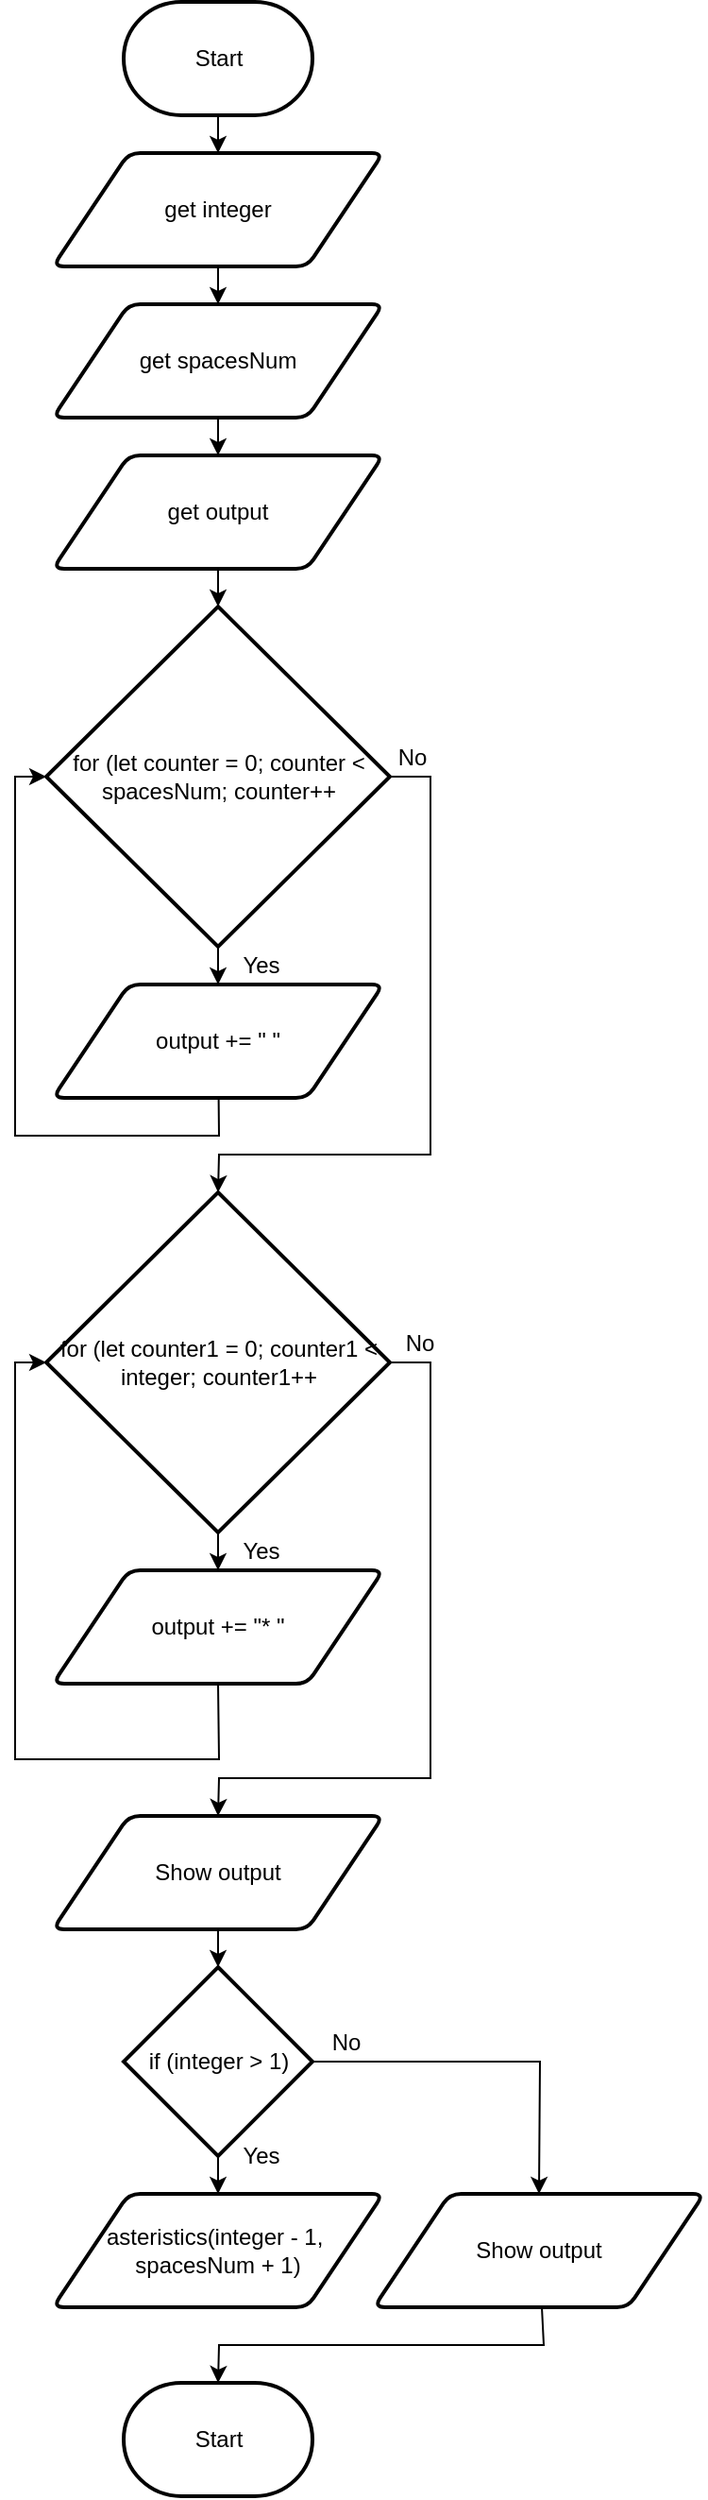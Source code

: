 <mxfile>
    <diagram id="nQPc5lPU-aPb7M4Ntoon" name="Page-1">
        <mxGraphModel dx="1074" dy="741" grid="1" gridSize="10" guides="1" tooltips="1" connect="1" arrows="1" fold="1" page="1" pageScale="1" pageWidth="827" pageHeight="1169" math="0" shadow="0">
            <root>
                <mxCell id="0"/>
                <mxCell id="1" parent="0"/>
                <mxCell id="2" value="" style="edgeStyle=none;html=1;" edge="1" parent="1" source="3" target="5">
                    <mxGeometry relative="1" as="geometry"/>
                </mxCell>
                <mxCell id="3" value="Start" style="strokeWidth=2;html=1;shape=mxgraph.flowchart.terminator;whiteSpace=wrap;" vertex="1" parent="1">
                    <mxGeometry x="347.5" y="90" width="100" height="60" as="geometry"/>
                </mxCell>
                <mxCell id="4" value="" style="edgeStyle=none;html=1;" edge="1" parent="1" source="5">
                    <mxGeometry relative="1" as="geometry">
                        <mxPoint x="397.5" y="250" as="targetPoint"/>
                    </mxGeometry>
                </mxCell>
                <mxCell id="5" value="get integer" style="shape=parallelogram;html=1;strokeWidth=2;perimeter=parallelogramPerimeter;whiteSpace=wrap;rounded=1;arcSize=12;size=0.23;" vertex="1" parent="1">
                    <mxGeometry x="310" y="170" width="175" height="60" as="geometry"/>
                </mxCell>
                <mxCell id="6" value="" style="edgeStyle=none;html=1;" edge="1" parent="1" source="7" target="9">
                    <mxGeometry relative="1" as="geometry"/>
                </mxCell>
                <mxCell id="7" value="get spacesNum" style="shape=parallelogram;html=1;strokeWidth=2;perimeter=parallelogramPerimeter;whiteSpace=wrap;rounded=1;arcSize=12;size=0.23;" vertex="1" parent="1">
                    <mxGeometry x="310" y="250" width="175" height="60" as="geometry"/>
                </mxCell>
                <mxCell id="8" value="" style="edgeStyle=none;html=1;" edge="1" parent="1" source="9" target="12">
                    <mxGeometry relative="1" as="geometry"/>
                </mxCell>
                <mxCell id="9" value="get output" style="shape=parallelogram;html=1;strokeWidth=2;perimeter=parallelogramPerimeter;whiteSpace=wrap;rounded=1;arcSize=12;size=0.23;" vertex="1" parent="1">
                    <mxGeometry x="310" y="330" width="175" height="60" as="geometry"/>
                </mxCell>
                <mxCell id="10" value="" style="edgeStyle=none;html=1;" edge="1" parent="1" source="12" target="14">
                    <mxGeometry relative="1" as="geometry"/>
                </mxCell>
                <mxCell id="11" style="edgeStyle=none;rounded=0;html=1;entryX=0.5;entryY=0;entryDx=0;entryDy=0;entryPerimeter=0;" edge="1" parent="1" source="12" target="17">
                    <mxGeometry relative="1" as="geometry">
                        <Array as="points">
                            <mxPoint x="510" y="500"/>
                            <mxPoint x="510" y="700"/>
                            <mxPoint x="398" y="700"/>
                        </Array>
                    </mxGeometry>
                </mxCell>
                <mxCell id="12" value="for (let counter = 0; counter &amp;lt; spacesNum; counter++" style="strokeWidth=2;html=1;shape=mxgraph.flowchart.decision;whiteSpace=wrap;" vertex="1" parent="1">
                    <mxGeometry x="306.5" y="410" width="182" height="180" as="geometry"/>
                </mxCell>
                <mxCell id="13" style="edgeStyle=none;html=1;entryX=0;entryY=0.5;entryDx=0;entryDy=0;entryPerimeter=0;rounded=0;" edge="1" parent="1" source="14" target="12">
                    <mxGeometry relative="1" as="geometry">
                        <Array as="points">
                            <mxPoint x="398" y="690"/>
                            <mxPoint x="290" y="690"/>
                            <mxPoint x="290" y="500"/>
                        </Array>
                    </mxGeometry>
                </mxCell>
                <mxCell id="14" value="output += &quot; &quot;" style="shape=parallelogram;html=1;strokeWidth=2;perimeter=parallelogramPerimeter;whiteSpace=wrap;rounded=1;arcSize=12;size=0.23;" vertex="1" parent="1">
                    <mxGeometry x="310" y="610" width="175" height="60" as="geometry"/>
                </mxCell>
                <mxCell id="15" value="" style="edgeStyle=none;rounded=0;html=1;" edge="1" parent="1" source="17" target="19">
                    <mxGeometry relative="1" as="geometry"/>
                </mxCell>
                <mxCell id="16" style="edgeStyle=none;rounded=0;html=1;entryX=0.5;entryY=0;entryDx=0;entryDy=0;" edge="1" parent="1" source="17" target="21">
                    <mxGeometry relative="1" as="geometry">
                        <Array as="points">
                            <mxPoint x="510" y="810"/>
                            <mxPoint x="510" y="1030"/>
                            <mxPoint x="398" y="1030"/>
                        </Array>
                    </mxGeometry>
                </mxCell>
                <mxCell id="17" value="for (let counter1 = 0; counter1 &amp;lt; integer; counter1++" style="strokeWidth=2;html=1;shape=mxgraph.flowchart.decision;whiteSpace=wrap;" vertex="1" parent="1">
                    <mxGeometry x="306.5" y="720" width="182" height="180" as="geometry"/>
                </mxCell>
                <mxCell id="18" style="edgeStyle=none;rounded=0;html=1;entryX=0;entryY=0.5;entryDx=0;entryDy=0;entryPerimeter=0;exitX=0.5;exitY=1;exitDx=0;exitDy=0;" edge="1" parent="1" source="19" target="17">
                    <mxGeometry relative="1" as="geometry">
                        <Array as="points">
                            <mxPoint x="398" y="1020"/>
                            <mxPoint x="290" y="1020"/>
                            <mxPoint x="290" y="810"/>
                        </Array>
                    </mxGeometry>
                </mxCell>
                <mxCell id="19" value="output += &quot;* &quot;" style="shape=parallelogram;html=1;strokeWidth=2;perimeter=parallelogramPerimeter;whiteSpace=wrap;rounded=1;arcSize=12;size=0.23;" vertex="1" parent="1">
                    <mxGeometry x="310" y="920" width="175" height="60" as="geometry"/>
                </mxCell>
                <mxCell id="20" value="" style="edgeStyle=none;rounded=0;html=1;" edge="1" parent="1" source="21">
                    <mxGeometry relative="1" as="geometry">
                        <mxPoint x="397.5" y="1130" as="targetPoint"/>
                    </mxGeometry>
                </mxCell>
                <mxCell id="21" value="Show output" style="shape=parallelogram;html=1;strokeWidth=2;perimeter=parallelogramPerimeter;whiteSpace=wrap;rounded=1;arcSize=12;size=0.23;" vertex="1" parent="1">
                    <mxGeometry x="310" y="1050" width="175" height="60" as="geometry"/>
                </mxCell>
                <mxCell id="22" value="" style="edgeStyle=none;rounded=0;html=1;" edge="1" parent="1" source="24" target="25">
                    <mxGeometry relative="1" as="geometry"/>
                </mxCell>
                <mxCell id="23" style="edgeStyle=none;rounded=0;html=1;entryX=0.5;entryY=0;entryDx=0;entryDy=0;exitX=1;exitY=0.5;exitDx=0;exitDy=0;exitPerimeter=0;" edge="1" parent="1" source="24" target="27">
                    <mxGeometry relative="1" as="geometry">
                        <Array as="points">
                            <mxPoint x="568" y="1180"/>
                        </Array>
                    </mxGeometry>
                </mxCell>
                <mxCell id="24" value="if (integer &amp;gt; 1)" style="strokeWidth=2;html=1;shape=mxgraph.flowchart.decision;whiteSpace=wrap;" vertex="1" parent="1">
                    <mxGeometry x="347.5" y="1130" width="100" height="100" as="geometry"/>
                </mxCell>
                <mxCell id="25" value="asteristics(integer - 1,&amp;nbsp; spacesNum + 1)" style="shape=parallelogram;html=1;strokeWidth=2;perimeter=parallelogramPerimeter;whiteSpace=wrap;rounded=1;arcSize=12;size=0.23;" vertex="1" parent="1">
                    <mxGeometry x="310" y="1250" width="175" height="60" as="geometry"/>
                </mxCell>
                <mxCell id="26" style="edgeStyle=none;rounded=0;html=1;entryX=0.5;entryY=0;entryDx=0;entryDy=0;entryPerimeter=0;" edge="1" parent="1" source="27" target="28">
                    <mxGeometry relative="1" as="geometry">
                        <Array as="points">
                            <mxPoint x="570" y="1330"/>
                            <mxPoint x="398" y="1330"/>
                        </Array>
                    </mxGeometry>
                </mxCell>
                <mxCell id="27" value="Show output" style="shape=parallelogram;html=1;strokeWidth=2;perimeter=parallelogramPerimeter;whiteSpace=wrap;rounded=1;arcSize=12;size=0.23;" vertex="1" parent="1">
                    <mxGeometry x="480" y="1250" width="175" height="60" as="geometry"/>
                </mxCell>
                <mxCell id="28" value="Start" style="strokeWidth=2;html=1;shape=mxgraph.flowchart.terminator;whiteSpace=wrap;" vertex="1" parent="1">
                    <mxGeometry x="347.5" y="1350" width="100" height="60" as="geometry"/>
                </mxCell>
                <mxCell id="29" value="Yes" style="text;html=1;resizable=0;autosize=1;align=center;verticalAlign=middle;points=[];fillColor=none;strokeColor=none;rounded=0;" vertex="1" parent="1">
                    <mxGeometry x="400" y="590" width="40" height="20" as="geometry"/>
                </mxCell>
                <mxCell id="30" value="No" style="text;html=1;resizable=0;autosize=1;align=center;verticalAlign=middle;points=[];fillColor=none;strokeColor=none;rounded=0;" vertex="1" parent="1">
                    <mxGeometry x="485" y="480" width="30" height="20" as="geometry"/>
                </mxCell>
                <mxCell id="31" value="No" style="text;html=1;resizable=0;autosize=1;align=center;verticalAlign=middle;points=[];fillColor=none;strokeColor=none;rounded=0;" vertex="1" parent="1">
                    <mxGeometry x="488.5" y="790" width="30" height="20" as="geometry"/>
                </mxCell>
                <mxCell id="32" value="Yes" style="text;html=1;resizable=0;autosize=1;align=center;verticalAlign=middle;points=[];fillColor=none;strokeColor=none;rounded=0;" vertex="1" parent="1">
                    <mxGeometry x="400" y="900" width="40" height="20" as="geometry"/>
                </mxCell>
                <mxCell id="33" value="Yes" style="text;html=1;resizable=0;autosize=1;align=center;verticalAlign=middle;points=[];fillColor=none;strokeColor=none;rounded=0;" vertex="1" parent="1">
                    <mxGeometry x="400" y="1220" width="40" height="20" as="geometry"/>
                </mxCell>
                <mxCell id="34" value="No" style="text;html=1;resizable=0;autosize=1;align=center;verticalAlign=middle;points=[];fillColor=none;strokeColor=none;rounded=0;" vertex="1" parent="1">
                    <mxGeometry x="450" y="1160" width="30" height="20" as="geometry"/>
                </mxCell>
            </root>
        </mxGraphModel>
    </diagram>
</mxfile>